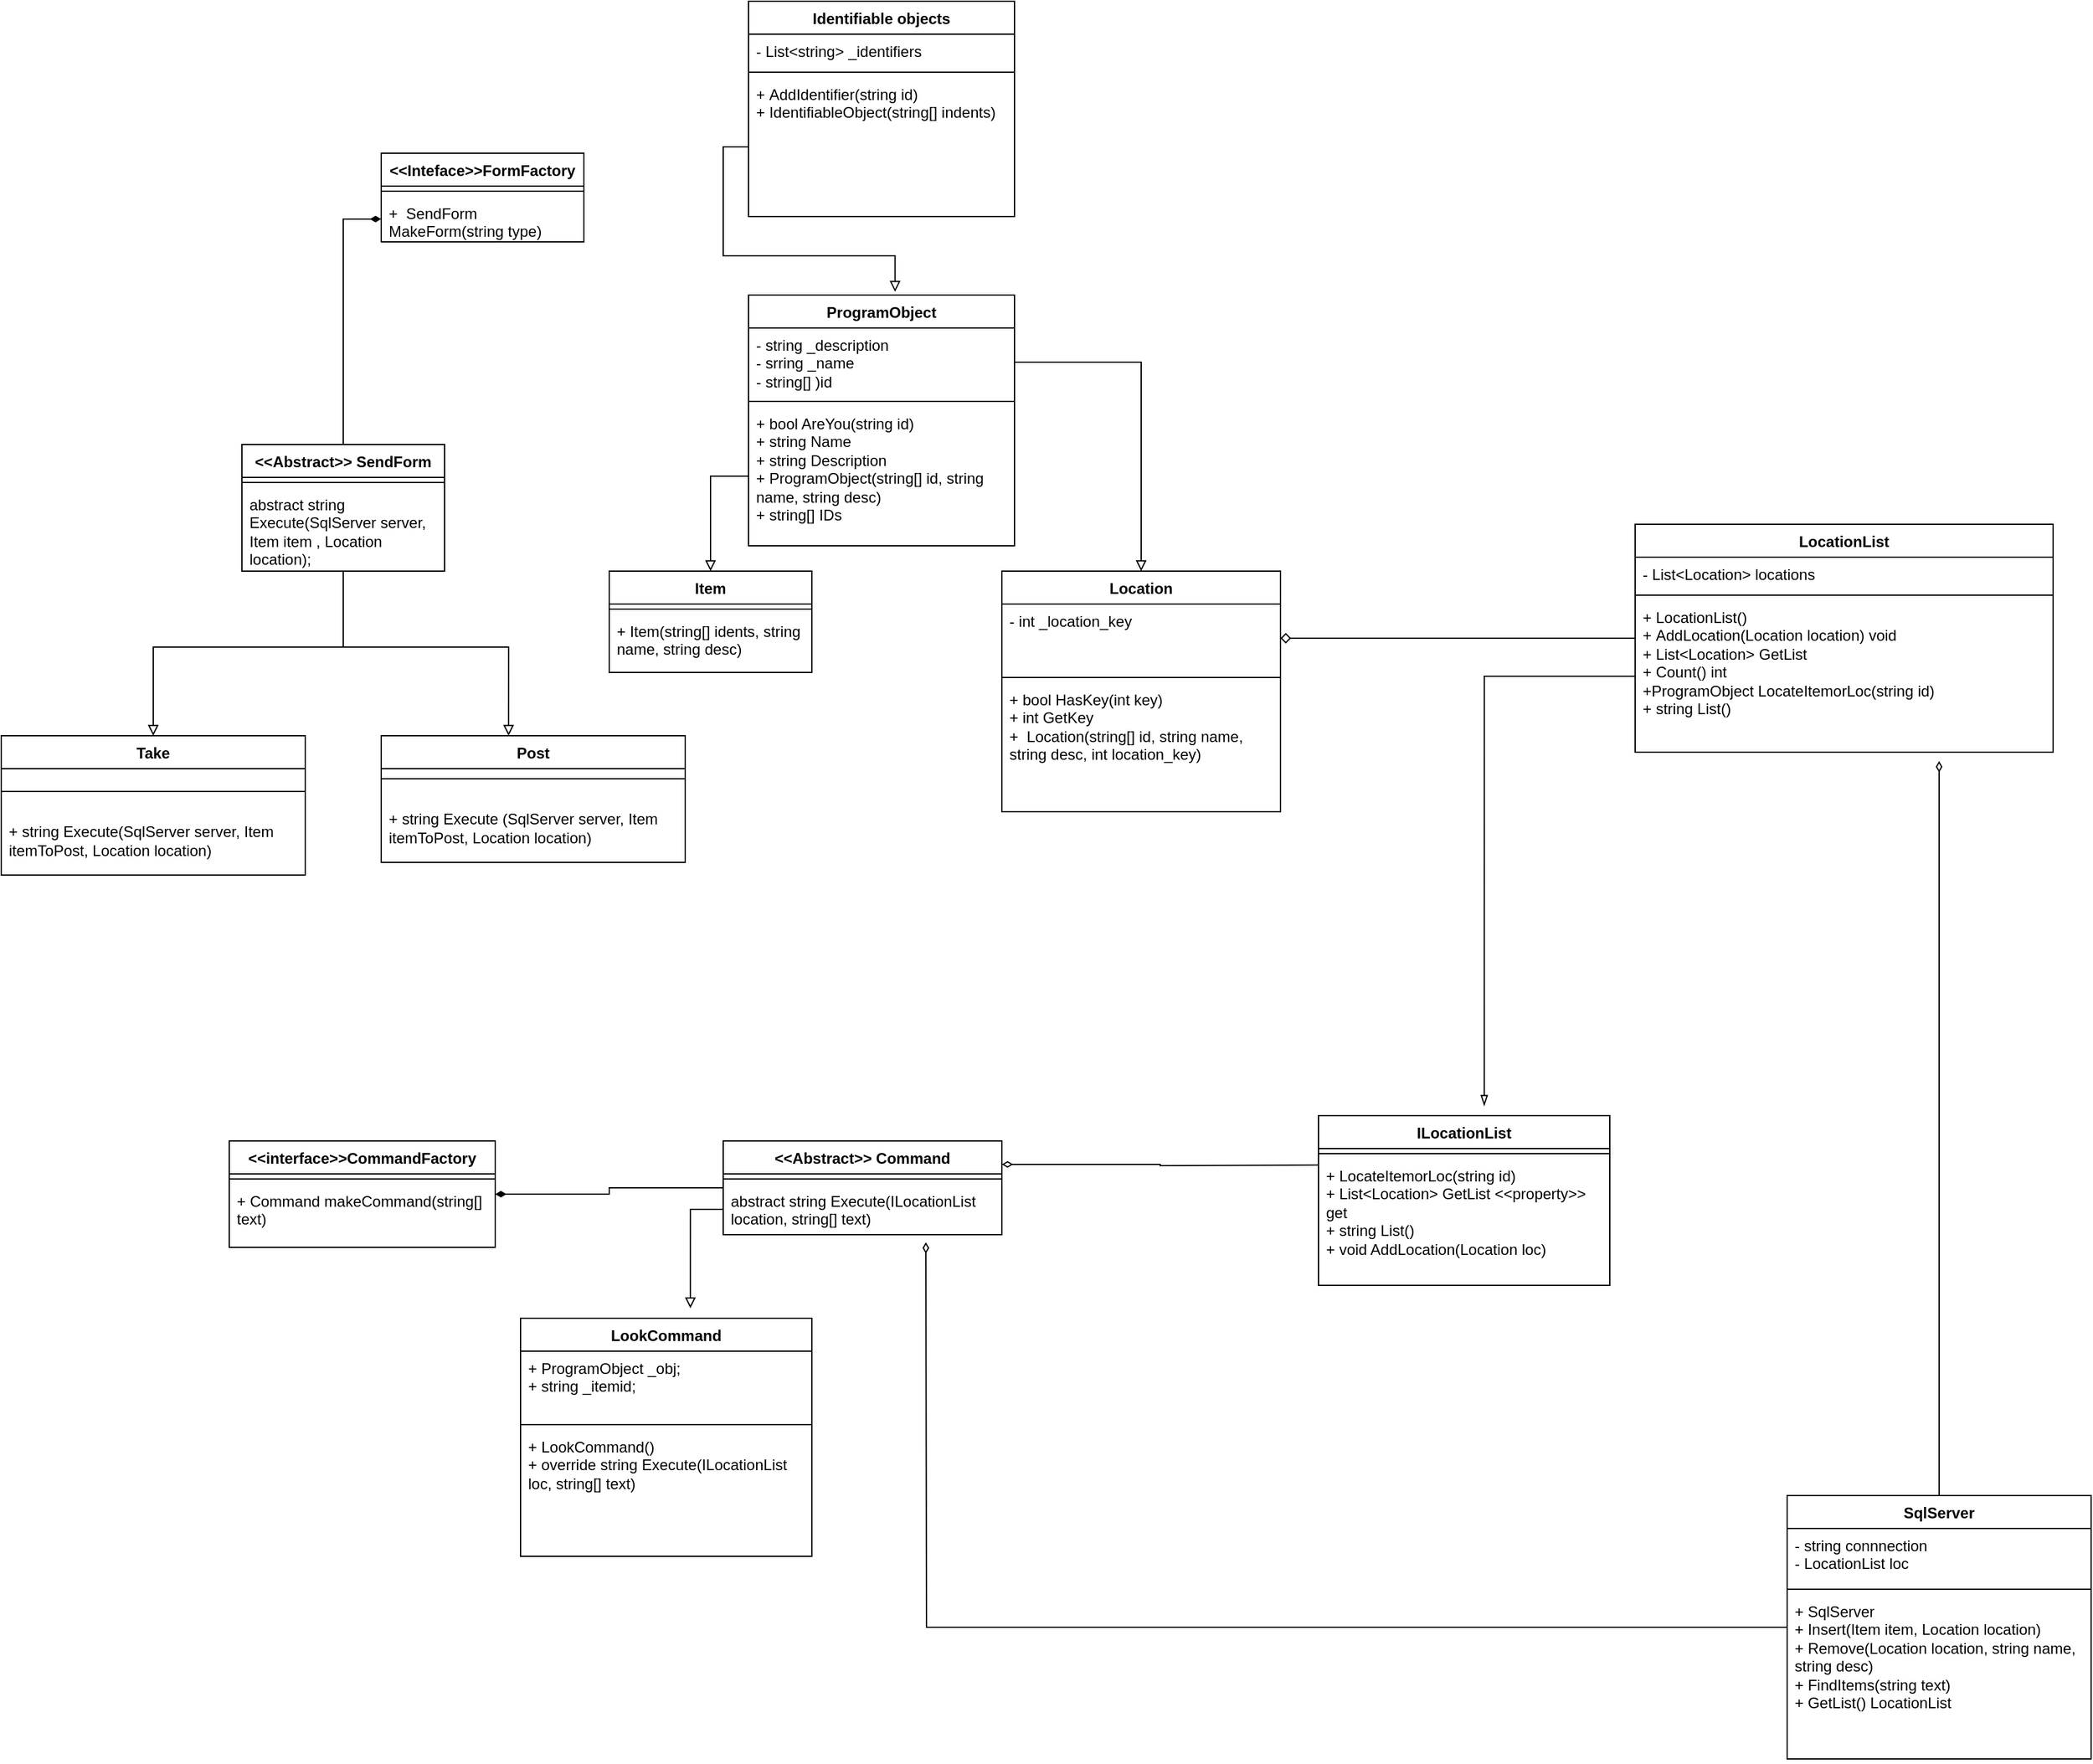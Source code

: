 <mxfile version="22.1.4" type="device">
  <diagram name="Page-1" id="B5ogXyrxy1tjj107a3Pw">
    <mxGraphModel dx="3563" dy="2540" grid="1" gridSize="10" guides="1" tooltips="1" connect="1" arrows="1" fold="1" page="1" pageScale="1" pageWidth="850" pageHeight="1100" math="0" shadow="0">
      <root>
        <mxCell id="0" />
        <mxCell id="1" parent="0" />
        <mxCell id="xcCEIMtzRKoT9lwyk6S9-1" value="Item" style="swimlane;fontStyle=1;align=center;verticalAlign=top;childLayout=stackLayout;horizontal=1;startSize=26;horizontalStack=0;resizeParent=1;resizeParentMax=0;resizeLast=0;collapsible=1;marginBottom=0;whiteSpace=wrap;html=1;" parent="1" vertex="1">
          <mxGeometry x="190" y="10" width="160" height="80" as="geometry" />
        </mxCell>
        <mxCell id="xcCEIMtzRKoT9lwyk6S9-3" value="" style="line;strokeWidth=1;fillColor=none;align=left;verticalAlign=middle;spacingTop=-1;spacingLeft=3;spacingRight=3;rotatable=0;labelPosition=right;points=[];portConstraint=eastwest;strokeColor=inherit;" parent="xcCEIMtzRKoT9lwyk6S9-1" vertex="1">
          <mxGeometry y="26" width="160" height="8" as="geometry" />
        </mxCell>
        <mxCell id="xcCEIMtzRKoT9lwyk6S9-4" value="+ Item(string[] idents, string name, string desc)" style="text;strokeColor=none;fillColor=none;align=left;verticalAlign=top;spacingLeft=4;spacingRight=4;overflow=hidden;rotatable=0;points=[[0,0.5],[1,0.5]];portConstraint=eastwest;whiteSpace=wrap;html=1;" parent="xcCEIMtzRKoT9lwyk6S9-1" vertex="1">
          <mxGeometry y="34" width="160" height="46" as="geometry" />
        </mxCell>
        <mxCell id="xcCEIMtzRKoT9lwyk6S9-10" value="Location" style="swimlane;fontStyle=1;align=center;verticalAlign=top;childLayout=stackLayout;horizontal=1;startSize=26;horizontalStack=0;resizeParent=1;resizeParentMax=0;resizeLast=0;collapsible=1;marginBottom=0;whiteSpace=wrap;html=1;" parent="1" vertex="1">
          <mxGeometry x="500" y="10" width="220" height="190" as="geometry" />
        </mxCell>
        <mxCell id="xcCEIMtzRKoT9lwyk6S9-11" value="-&amp;nbsp;int _location_key" style="text;strokeColor=none;fillColor=none;align=left;verticalAlign=top;spacingLeft=4;spacingRight=4;overflow=hidden;rotatable=0;points=[[0,0.5],[1,0.5]];portConstraint=eastwest;whiteSpace=wrap;html=1;" parent="xcCEIMtzRKoT9lwyk6S9-10" vertex="1">
          <mxGeometry y="26" width="220" height="54" as="geometry" />
        </mxCell>
        <mxCell id="xcCEIMtzRKoT9lwyk6S9-12" value="" style="line;strokeWidth=1;fillColor=none;align=left;verticalAlign=middle;spacingTop=-1;spacingLeft=3;spacingRight=3;rotatable=0;labelPosition=right;points=[];portConstraint=eastwest;strokeColor=inherit;" parent="xcCEIMtzRKoT9lwyk6S9-10" vertex="1">
          <mxGeometry y="80" width="220" height="8" as="geometry" />
        </mxCell>
        <mxCell id="xcCEIMtzRKoT9lwyk6S9-13" value="+&amp;nbsp;bool HasKey(int key)&lt;br&gt;+&amp;nbsp;int GetKey&lt;br&gt;+&amp;nbsp;&amp;nbsp;Location(string[] id, string name, string desc, int location_key)" style="text;strokeColor=none;fillColor=none;align=left;verticalAlign=top;spacingLeft=4;spacingRight=4;overflow=hidden;rotatable=0;points=[[0,0.5],[1,0.5]];portConstraint=eastwest;whiteSpace=wrap;html=1;" parent="xcCEIMtzRKoT9lwyk6S9-10" vertex="1">
          <mxGeometry y="88" width="220" height="102" as="geometry" />
        </mxCell>
        <mxCell id="T8LB12u7JjbfXj7A1_Jm-19" style="edgeStyle=orthogonalEdgeStyle;rounded=0;orthogonalLoop=1;jettySize=auto;html=1;entryX=1;entryY=0.5;entryDx=0;entryDy=0;endArrow=diamondThin;endFill=1;" parent="1" source="xcCEIMtzRKoT9lwyk6S9-20" target="T8LB12u7JjbfXj7A1_Jm-15" edge="1">
          <mxGeometry relative="1" as="geometry" />
        </mxCell>
        <mxCell id="xcCEIMtzRKoT9lwyk6S9-20" value="&amp;lt;&amp;lt;Abstract&amp;gt;&amp;gt; Command" style="swimlane;fontStyle=1;align=center;verticalAlign=top;childLayout=stackLayout;horizontal=1;startSize=26;horizontalStack=0;resizeParent=1;resizeParentMax=0;resizeLast=0;collapsible=1;marginBottom=0;whiteSpace=wrap;html=1;" parent="1" vertex="1">
          <mxGeometry x="280" y="460" width="220" height="74" as="geometry" />
        </mxCell>
        <mxCell id="xcCEIMtzRKoT9lwyk6S9-22" value="" style="line;strokeWidth=1;fillColor=none;align=left;verticalAlign=middle;spacingTop=-1;spacingLeft=3;spacingRight=3;rotatable=0;labelPosition=right;points=[];portConstraint=eastwest;strokeColor=inherit;" parent="xcCEIMtzRKoT9lwyk6S9-20" vertex="1">
          <mxGeometry y="26" width="220" height="8" as="geometry" />
        </mxCell>
        <mxCell id="xcCEIMtzRKoT9lwyk6S9-23" value="abstract string Execute(ILocationList location, string[] text)" style="text;strokeColor=none;fillColor=none;align=left;verticalAlign=top;spacingLeft=4;spacingRight=4;overflow=hidden;rotatable=0;points=[[0,0.5],[1,0.5]];portConstraint=eastwest;whiteSpace=wrap;html=1;" parent="xcCEIMtzRKoT9lwyk6S9-20" vertex="1">
          <mxGeometry y="34" width="220" height="40" as="geometry" />
        </mxCell>
        <mxCell id="xcCEIMtzRKoT9lwyk6S9-24" value="LookCommand" style="swimlane;fontStyle=1;align=center;verticalAlign=top;childLayout=stackLayout;horizontal=1;startSize=26;horizontalStack=0;resizeParent=1;resizeParentMax=0;resizeLast=0;collapsible=1;marginBottom=0;whiteSpace=wrap;html=1;" parent="1" vertex="1">
          <mxGeometry x="120" y="600" width="230" height="188" as="geometry" />
        </mxCell>
        <mxCell id="xcCEIMtzRKoT9lwyk6S9-25" value="&lt;div&gt;+ ProgramObject _obj;&lt;/div&gt;&lt;div&gt;+ string _itemid;&lt;/div&gt;" style="text;strokeColor=none;fillColor=none;align=left;verticalAlign=top;spacingLeft=4;spacingRight=4;overflow=hidden;rotatable=0;points=[[0,0.5],[1,0.5]];portConstraint=eastwest;whiteSpace=wrap;html=1;" parent="xcCEIMtzRKoT9lwyk6S9-24" vertex="1">
          <mxGeometry y="26" width="230" height="54" as="geometry" />
        </mxCell>
        <mxCell id="xcCEIMtzRKoT9lwyk6S9-26" value="" style="line;strokeWidth=1;fillColor=none;align=left;verticalAlign=middle;spacingTop=-1;spacingLeft=3;spacingRight=3;rotatable=0;labelPosition=right;points=[];portConstraint=eastwest;strokeColor=inherit;" parent="xcCEIMtzRKoT9lwyk6S9-24" vertex="1">
          <mxGeometry y="80" width="230" height="8" as="geometry" />
        </mxCell>
        <mxCell id="xcCEIMtzRKoT9lwyk6S9-27" value="+ LookCommand()&lt;br&gt;+&amp;nbsp;override string Execute(ILocationList loc, string[] text)" style="text;strokeColor=none;fillColor=none;align=left;verticalAlign=top;spacingLeft=4;spacingRight=4;overflow=hidden;rotatable=0;points=[[0,0.5],[1,0.5]];portConstraint=eastwest;whiteSpace=wrap;html=1;" parent="xcCEIMtzRKoT9lwyk6S9-24" vertex="1">
          <mxGeometry y="88" width="230" height="100" as="geometry" />
        </mxCell>
        <mxCell id="xcCEIMtzRKoT9lwyk6S9-32" value="Post" style="swimlane;fontStyle=1;align=center;verticalAlign=top;childLayout=stackLayout;horizontal=1;startSize=26;horizontalStack=0;resizeParent=1;resizeParentMax=0;resizeLast=0;collapsible=1;marginBottom=0;whiteSpace=wrap;html=1;" parent="1" vertex="1">
          <mxGeometry x="10" y="140" width="240" height="100" as="geometry" />
        </mxCell>
        <mxCell id="xcCEIMtzRKoT9lwyk6S9-33" value="&lt;div&gt;&lt;br&gt;&lt;/div&gt;" style="text;strokeColor=none;fillColor=none;align=left;verticalAlign=top;spacingLeft=4;spacingRight=4;overflow=hidden;rotatable=0;points=[[0,0.5],[1,0.5]];portConstraint=eastwest;whiteSpace=wrap;html=1;" parent="xcCEIMtzRKoT9lwyk6S9-32" vertex="1">
          <mxGeometry y="26" width="240" height="4" as="geometry" />
        </mxCell>
        <mxCell id="xcCEIMtzRKoT9lwyk6S9-34" value="" style="line;strokeWidth=1;fillColor=none;align=left;verticalAlign=middle;spacingTop=-1;spacingLeft=3;spacingRight=3;rotatable=0;labelPosition=right;points=[];portConstraint=eastwest;strokeColor=inherit;" parent="xcCEIMtzRKoT9lwyk6S9-32" vertex="1">
          <mxGeometry y="30" width="240" height="8" as="geometry" />
        </mxCell>
        <mxCell id="xcCEIMtzRKoT9lwyk6S9-35" value="&lt;br&gt;+&amp;nbsp;string Execute&amp;nbsp;(SqlServer server, Item itemToPost, Location location)" style="text;strokeColor=none;fillColor=none;align=left;verticalAlign=top;spacingLeft=4;spacingRight=4;overflow=hidden;rotatable=0;points=[[0,0.5],[1,0.5]];portConstraint=eastwest;whiteSpace=wrap;html=1;" parent="xcCEIMtzRKoT9lwyk6S9-32" vertex="1">
          <mxGeometry y="38" width="240" height="62" as="geometry" />
        </mxCell>
        <mxCell id="xcCEIMtzRKoT9lwyk6S9-36" style="edgeStyle=orthogonalEdgeStyle;rounded=0;orthogonalLoop=1;jettySize=auto;html=1;entryX=0.583;entryY=-0.042;entryDx=0;entryDy=0;entryPerimeter=0;endArrow=block;endFill=0;" parent="1" source="xcCEIMtzRKoT9lwyk6S9-23" target="xcCEIMtzRKoT9lwyk6S9-24" edge="1">
          <mxGeometry relative="1" as="geometry" />
        </mxCell>
        <mxCell id="xcCEIMtzRKoT9lwyk6S9-53" value="ProgramObject" style="swimlane;fontStyle=1;align=center;verticalAlign=top;childLayout=stackLayout;horizontal=1;startSize=26;horizontalStack=0;resizeParent=1;resizeParentMax=0;resizeLast=0;collapsible=1;marginBottom=0;whiteSpace=wrap;html=1;" parent="1" vertex="1">
          <mxGeometry x="300" y="-208" width="210" height="198" as="geometry" />
        </mxCell>
        <mxCell id="xcCEIMtzRKoT9lwyk6S9-54" value="- string _description&lt;br&gt;- srring _name&lt;br&gt;- string[] )id" style="text;strokeColor=none;fillColor=none;align=left;verticalAlign=top;spacingLeft=4;spacingRight=4;overflow=hidden;rotatable=0;points=[[0,0.5],[1,0.5]];portConstraint=eastwest;whiteSpace=wrap;html=1;" parent="xcCEIMtzRKoT9lwyk6S9-53" vertex="1">
          <mxGeometry y="26" width="210" height="54" as="geometry" />
        </mxCell>
        <mxCell id="xcCEIMtzRKoT9lwyk6S9-55" value="" style="line;strokeWidth=1;fillColor=none;align=left;verticalAlign=middle;spacingTop=-1;spacingLeft=3;spacingRight=3;rotatable=0;labelPosition=right;points=[];portConstraint=eastwest;strokeColor=inherit;" parent="xcCEIMtzRKoT9lwyk6S9-53" vertex="1">
          <mxGeometry y="80" width="210" height="8" as="geometry" />
        </mxCell>
        <mxCell id="xcCEIMtzRKoT9lwyk6S9-56" value="+ bool AreYou(string id)&lt;br&gt;+&amp;nbsp;string Name&lt;br&gt;+ string Description&lt;br&gt;+ ProgramObject(string[] id, string name, string desc)&lt;br&gt;+&amp;nbsp;string[] IDs" style="text;strokeColor=none;fillColor=none;align=left;verticalAlign=top;spacingLeft=4;spacingRight=4;overflow=hidden;rotatable=0;points=[[0,0.5],[1,0.5]];portConstraint=eastwest;whiteSpace=wrap;html=1;" parent="xcCEIMtzRKoT9lwyk6S9-53" vertex="1">
          <mxGeometry y="88" width="210" height="110" as="geometry" />
        </mxCell>
        <mxCell id="T8LB12u7JjbfXj7A1_Jm-3" style="edgeStyle=orthogonalEdgeStyle;rounded=0;orthogonalLoop=1;jettySize=auto;html=1;endArrow=block;endFill=0;" parent="1" source="xcCEIMtzRKoT9lwyk6S9-56" target="xcCEIMtzRKoT9lwyk6S9-1" edge="1">
          <mxGeometry relative="1" as="geometry" />
        </mxCell>
        <mxCell id="T8LB12u7JjbfXj7A1_Jm-4" style="edgeStyle=orthogonalEdgeStyle;rounded=0;orthogonalLoop=1;jettySize=auto;html=1;entryX=0.5;entryY=0;entryDx=0;entryDy=0;endArrow=block;endFill=0;" parent="1" source="xcCEIMtzRKoT9lwyk6S9-54" target="xcCEIMtzRKoT9lwyk6S9-10" edge="1">
          <mxGeometry relative="1" as="geometry" />
        </mxCell>
        <mxCell id="T8LB12u7JjbfXj7A1_Jm-12" style="edgeStyle=orthogonalEdgeStyle;rounded=0;orthogonalLoop=1;jettySize=auto;html=1;entryX=1;entryY=0.5;entryDx=0;entryDy=0;endArrow=diamond;endFill=0;" parent="1" source="T8LB12u7JjbfXj7A1_Jm-5" target="xcCEIMtzRKoT9lwyk6S9-11" edge="1">
          <mxGeometry relative="1" as="geometry" />
        </mxCell>
        <mxCell id="T8LB12u7JjbfXj7A1_Jm-5" value="LocationList" style="swimlane;fontStyle=1;align=center;verticalAlign=top;childLayout=stackLayout;horizontal=1;startSize=26;horizontalStack=0;resizeParent=1;resizeParentMax=0;resizeLast=0;collapsible=1;marginBottom=0;whiteSpace=wrap;html=1;" parent="1" vertex="1">
          <mxGeometry x="1000" y="-27" width="330" height="180" as="geometry" />
        </mxCell>
        <mxCell id="T8LB12u7JjbfXj7A1_Jm-6" value="-&amp;nbsp;List&amp;lt;Location&amp;gt; locations" style="text;strokeColor=none;fillColor=none;align=left;verticalAlign=top;spacingLeft=4;spacingRight=4;overflow=hidden;rotatable=0;points=[[0,0.5],[1,0.5]];portConstraint=eastwest;whiteSpace=wrap;html=1;" parent="T8LB12u7JjbfXj7A1_Jm-5" vertex="1">
          <mxGeometry y="26" width="330" height="26" as="geometry" />
        </mxCell>
        <mxCell id="T8LB12u7JjbfXj7A1_Jm-7" value="" style="line;strokeWidth=1;fillColor=none;align=left;verticalAlign=middle;spacingTop=-1;spacingLeft=3;spacingRight=3;rotatable=0;labelPosition=right;points=[];portConstraint=eastwest;strokeColor=inherit;" parent="T8LB12u7JjbfXj7A1_Jm-5" vertex="1">
          <mxGeometry y="52" width="330" height="8" as="geometry" />
        </mxCell>
        <mxCell id="T8LB12u7JjbfXj7A1_Jm-8" value="+&amp;nbsp;LocationList()&lt;br&gt;+&amp;nbsp;AddLocation(Location location) void&lt;br&gt;+ List&amp;lt;Location&amp;gt; GetList&lt;br&gt;+ Count() int&lt;br&gt;+ProgramObject LocateItemorLoc(string id)&lt;br&gt;+&amp;nbsp;string List()" style="text;strokeColor=none;fillColor=none;align=left;verticalAlign=top;spacingLeft=4;spacingRight=4;overflow=hidden;rotatable=0;points=[[0,0.5],[1,0.5]];portConstraint=eastwest;whiteSpace=wrap;html=1;" parent="T8LB12u7JjbfXj7A1_Jm-5" vertex="1">
          <mxGeometry y="60" width="330" height="120" as="geometry" />
        </mxCell>
        <mxCell id="T8LB12u7JjbfXj7A1_Jm-15" value="&amp;lt;&amp;lt;interface&amp;gt;&amp;gt;CommandFactory" style="swimlane;fontStyle=1;align=center;verticalAlign=top;childLayout=stackLayout;horizontal=1;startSize=26;horizontalStack=0;resizeParent=1;resizeParentMax=0;resizeLast=0;collapsible=1;marginBottom=0;whiteSpace=wrap;html=1;" parent="1" vertex="1">
          <mxGeometry x="-110" y="460" width="210" height="84" as="geometry" />
        </mxCell>
        <mxCell id="T8LB12u7JjbfXj7A1_Jm-17" value="" style="line;strokeWidth=1;fillColor=none;align=left;verticalAlign=middle;spacingTop=-1;spacingLeft=3;spacingRight=3;rotatable=0;labelPosition=right;points=[];portConstraint=eastwest;strokeColor=inherit;" parent="T8LB12u7JjbfXj7A1_Jm-15" vertex="1">
          <mxGeometry y="26" width="210" height="8" as="geometry" />
        </mxCell>
        <mxCell id="T8LB12u7JjbfXj7A1_Jm-18" value="+&amp;nbsp;Command makeCommand(string[] text)" style="text;strokeColor=none;fillColor=none;align=left;verticalAlign=top;spacingLeft=4;spacingRight=4;overflow=hidden;rotatable=0;points=[[0,0.5],[1,0.5]];portConstraint=eastwest;whiteSpace=wrap;html=1;" parent="T8LB12u7JjbfXj7A1_Jm-15" vertex="1">
          <mxGeometry y="34" width="210" height="50" as="geometry" />
        </mxCell>
        <mxCell id="B4mwlcSrtj21c0jVO6mD-1" value="ILocationList" style="swimlane;fontStyle=1;align=center;verticalAlign=top;childLayout=stackLayout;horizontal=1;startSize=26;horizontalStack=0;resizeParent=1;resizeParentMax=0;resizeLast=0;collapsible=1;marginBottom=0;whiteSpace=wrap;html=1;" parent="1" vertex="1">
          <mxGeometry x="750" y="440" width="230" height="134" as="geometry" />
        </mxCell>
        <mxCell id="B4mwlcSrtj21c0jVO6mD-3" value="" style="line;strokeWidth=1;fillColor=none;align=left;verticalAlign=middle;spacingTop=-1;spacingLeft=3;spacingRight=3;rotatable=0;labelPosition=right;points=[];portConstraint=eastwest;strokeColor=inherit;" parent="B4mwlcSrtj21c0jVO6mD-1" vertex="1">
          <mxGeometry y="26" width="230" height="8" as="geometry" />
        </mxCell>
        <mxCell id="B4mwlcSrtj21c0jVO6mD-4" value="+ LocateItemorLoc(string id)&lt;br&gt;+ List&amp;lt;Location&amp;gt; GetList &amp;lt;&amp;lt;property&amp;gt;&amp;gt; get&lt;br&gt;+ string List()&lt;br&gt;+ void AddLocation(Location loc)" style="text;strokeColor=none;fillColor=none;align=left;verticalAlign=top;spacingLeft=4;spacingRight=4;overflow=hidden;rotatable=0;points=[[0,0.5],[1,0.5]];portConstraint=eastwest;whiteSpace=wrap;html=1;" parent="B4mwlcSrtj21c0jVO6mD-1" vertex="1">
          <mxGeometry y="34" width="230" height="100" as="geometry" />
        </mxCell>
        <mxCell id="B4mwlcSrtj21c0jVO6mD-5" style="edgeStyle=orthogonalEdgeStyle;rounded=0;orthogonalLoop=1;jettySize=auto;html=1;entryX=0.569;entryY=-0.058;entryDx=0;entryDy=0;entryPerimeter=0;endArrow=blockThin;endFill=0;" parent="1" source="T8LB12u7JjbfXj7A1_Jm-8" target="B4mwlcSrtj21c0jVO6mD-1" edge="1">
          <mxGeometry relative="1" as="geometry" />
        </mxCell>
        <mxCell id="B4mwlcSrtj21c0jVO6mD-6" style="edgeStyle=orthogonalEdgeStyle;rounded=0;orthogonalLoop=1;jettySize=auto;html=1;entryX=1;entryY=0.25;entryDx=0;entryDy=0;endArrow=diamondThin;endFill=0;" parent="1" target="xcCEIMtzRKoT9lwyk6S9-20" edge="1">
          <mxGeometry relative="1" as="geometry">
            <mxPoint x="750" y="479" as="sourcePoint" />
          </mxGeometry>
        </mxCell>
        <mxCell id="rA3M5NtRmFevxLukgR5l-1" value="Identifiable objects" style="swimlane;fontStyle=1;align=center;verticalAlign=top;childLayout=stackLayout;horizontal=1;startSize=26;horizontalStack=0;resizeParent=1;resizeParentMax=0;resizeLast=0;collapsible=1;marginBottom=0;whiteSpace=wrap;html=1;" parent="1" vertex="1">
          <mxGeometry x="300" y="-440" width="210" height="170" as="geometry" />
        </mxCell>
        <mxCell id="rA3M5NtRmFevxLukgR5l-2" value="- List&amp;lt;string&amp;gt; _identifiers" style="text;strokeColor=none;fillColor=none;align=left;verticalAlign=top;spacingLeft=4;spacingRight=4;overflow=hidden;rotatable=0;points=[[0,0.5],[1,0.5]];portConstraint=eastwest;whiteSpace=wrap;html=1;" parent="rA3M5NtRmFevxLukgR5l-1" vertex="1">
          <mxGeometry y="26" width="210" height="26" as="geometry" />
        </mxCell>
        <mxCell id="rA3M5NtRmFevxLukgR5l-3" value="" style="line;strokeWidth=1;fillColor=none;align=left;verticalAlign=middle;spacingTop=-1;spacingLeft=3;spacingRight=3;rotatable=0;labelPosition=right;points=[];portConstraint=eastwest;strokeColor=inherit;" parent="rA3M5NtRmFevxLukgR5l-1" vertex="1">
          <mxGeometry y="52" width="210" height="8" as="geometry" />
        </mxCell>
        <mxCell id="rA3M5NtRmFevxLukgR5l-4" value="+&amp;nbsp;AddIdentifier(string id)&lt;br&gt;+&amp;nbsp;IdentifiableObject(string[] indents)" style="text;strokeColor=none;fillColor=none;align=left;verticalAlign=top;spacingLeft=4;spacingRight=4;overflow=hidden;rotatable=0;points=[[0,0.5],[1,0.5]];portConstraint=eastwest;whiteSpace=wrap;html=1;" parent="rA3M5NtRmFevxLukgR5l-1" vertex="1">
          <mxGeometry y="60" width="210" height="110" as="geometry" />
        </mxCell>
        <mxCell id="rA3M5NtRmFevxLukgR5l-13" style="edgeStyle=orthogonalEdgeStyle;rounded=0;orthogonalLoop=1;jettySize=auto;html=1;entryX=0.551;entryY=-0.013;entryDx=0;entryDy=0;entryPerimeter=0;endArrow=block;endFill=0;" parent="1" source="rA3M5NtRmFevxLukgR5l-4" target="xcCEIMtzRKoT9lwyk6S9-53" edge="1">
          <mxGeometry relative="1" as="geometry" />
        </mxCell>
        <mxCell id="H6qBOcClt7uM8LeXSZHF-9" value="Take" style="swimlane;fontStyle=1;align=center;verticalAlign=top;childLayout=stackLayout;horizontal=1;startSize=26;horizontalStack=0;resizeParent=1;resizeParentMax=0;resizeLast=0;collapsible=1;marginBottom=0;whiteSpace=wrap;html=1;" parent="1" vertex="1">
          <mxGeometry x="-290" y="140" width="240" height="110" as="geometry" />
        </mxCell>
        <mxCell id="H6qBOcClt7uM8LeXSZHF-10" value="&lt;div&gt;&lt;br&gt;&lt;/div&gt;" style="text;strokeColor=none;fillColor=none;align=left;verticalAlign=top;spacingLeft=4;spacingRight=4;overflow=hidden;rotatable=0;points=[[0,0.5],[1,0.5]];portConstraint=eastwest;whiteSpace=wrap;html=1;" parent="H6qBOcClt7uM8LeXSZHF-9" vertex="1">
          <mxGeometry y="26" width="240" height="14" as="geometry" />
        </mxCell>
        <mxCell id="H6qBOcClt7uM8LeXSZHF-11" value="" style="line;strokeWidth=1;fillColor=none;align=left;verticalAlign=middle;spacingTop=-1;spacingLeft=3;spacingRight=3;rotatable=0;labelPosition=right;points=[];portConstraint=eastwest;strokeColor=inherit;" parent="H6qBOcClt7uM8LeXSZHF-9" vertex="1">
          <mxGeometry y="40" width="240" height="8" as="geometry" />
        </mxCell>
        <mxCell id="H6qBOcClt7uM8LeXSZHF-12" value="&lt;br&gt;+&amp;nbsp;string Execute(SqlServer server, Item itemToPost, Location location)" style="text;strokeColor=none;fillColor=none;align=left;verticalAlign=top;spacingLeft=4;spacingRight=4;overflow=hidden;rotatable=0;points=[[0,0.5],[1,0.5]];portConstraint=eastwest;whiteSpace=wrap;html=1;" parent="H6qBOcClt7uM8LeXSZHF-9" vertex="1">
          <mxGeometry y="48" width="240" height="62" as="geometry" />
        </mxCell>
        <mxCell id="D8peiMwS4GSlnoeIDgnq-9" style="edgeStyle=orthogonalEdgeStyle;rounded=0;orthogonalLoop=1;jettySize=auto;html=1;entryX=0.5;entryY=0;entryDx=0;entryDy=0;endArrow=block;endFill=0;" parent="1" source="D8peiMwS4GSlnoeIDgnq-1" target="H6qBOcClt7uM8LeXSZHF-9" edge="1">
          <mxGeometry relative="1" as="geometry">
            <Array as="points">
              <mxPoint x="-20" y="70" />
              <mxPoint x="-170" y="70" />
            </Array>
          </mxGeometry>
        </mxCell>
        <mxCell id="D8peiMwS4GSlnoeIDgnq-11" style="edgeStyle=orthogonalEdgeStyle;rounded=0;orthogonalLoop=1;jettySize=auto;html=1;endArrow=diamondThin;endFill=1;" parent="1" source="D8peiMwS4GSlnoeIDgnq-1" target="D8peiMwS4GSlnoeIDgnq-8" edge="1">
          <mxGeometry relative="1" as="geometry" />
        </mxCell>
        <mxCell id="D8peiMwS4GSlnoeIDgnq-1" value="&amp;lt;&amp;lt;Abstract&amp;gt;&amp;gt; SendForm" style="swimlane;fontStyle=1;align=center;verticalAlign=top;childLayout=stackLayout;horizontal=1;startSize=26;horizontalStack=0;resizeParent=1;resizeParentMax=0;resizeLast=0;collapsible=1;marginBottom=0;whiteSpace=wrap;html=1;" parent="1" vertex="1">
          <mxGeometry x="-100" y="-90" width="160" height="100" as="geometry" />
        </mxCell>
        <mxCell id="D8peiMwS4GSlnoeIDgnq-3" value="" style="line;strokeWidth=1;fillColor=none;align=left;verticalAlign=middle;spacingTop=-1;spacingLeft=3;spacingRight=3;rotatable=0;labelPosition=right;points=[];portConstraint=eastwest;strokeColor=inherit;" parent="D8peiMwS4GSlnoeIDgnq-1" vertex="1">
          <mxGeometry y="26" width="160" height="8" as="geometry" />
        </mxCell>
        <mxCell id="D8peiMwS4GSlnoeIDgnq-4" value="abstract string Execute(SqlServer server, Item item , Location location);" style="text;strokeColor=none;fillColor=none;align=left;verticalAlign=top;spacingLeft=4;spacingRight=4;overflow=hidden;rotatable=0;points=[[0,0.5],[1,0.5]];portConstraint=eastwest;whiteSpace=wrap;html=1;" parent="D8peiMwS4GSlnoeIDgnq-1" vertex="1">
          <mxGeometry y="34" width="160" height="66" as="geometry" />
        </mxCell>
        <mxCell id="D8peiMwS4GSlnoeIDgnq-5" value="&amp;lt;&amp;lt;Inteface&amp;gt;&amp;gt;FormFactory" style="swimlane;fontStyle=1;align=center;verticalAlign=top;childLayout=stackLayout;horizontal=1;startSize=26;horizontalStack=0;resizeParent=1;resizeParentMax=0;resizeLast=0;collapsible=1;marginBottom=0;whiteSpace=wrap;html=1;" parent="1" vertex="1">
          <mxGeometry x="10" y="-320" width="160" height="70" as="geometry" />
        </mxCell>
        <mxCell id="D8peiMwS4GSlnoeIDgnq-7" value="" style="line;strokeWidth=1;fillColor=none;align=left;verticalAlign=middle;spacingTop=-1;spacingLeft=3;spacingRight=3;rotatable=0;labelPosition=right;points=[];portConstraint=eastwest;strokeColor=inherit;" parent="D8peiMwS4GSlnoeIDgnq-5" vertex="1">
          <mxGeometry y="26" width="160" height="8" as="geometry" />
        </mxCell>
        <mxCell id="D8peiMwS4GSlnoeIDgnq-8" value="+&amp;nbsp;&amp;nbsp;SendForm MakeForm(string type)" style="text;strokeColor=none;fillColor=none;align=left;verticalAlign=top;spacingLeft=4;spacingRight=4;overflow=hidden;rotatable=0;points=[[0,0.5],[1,0.5]];portConstraint=eastwest;whiteSpace=wrap;html=1;" parent="D8peiMwS4GSlnoeIDgnq-5" vertex="1">
          <mxGeometry y="34" width="160" height="36" as="geometry" />
        </mxCell>
        <mxCell id="D8peiMwS4GSlnoeIDgnq-10" style="edgeStyle=orthogonalEdgeStyle;rounded=0;orthogonalLoop=1;jettySize=auto;html=1;entryX=0.419;entryY=-0.018;entryDx=0;entryDy=0;entryPerimeter=0;endArrow=block;endFill=0;" parent="1" edge="1">
          <mxGeometry relative="1" as="geometry">
            <Array as="points">
              <mxPoint x="-20" y="70" />
              <mxPoint x="111" y="70" />
            </Array>
            <mxPoint x="-20" y="43.8" as="sourcePoint" />
            <mxPoint x="110.56" y="140.0" as="targetPoint" />
          </mxGeometry>
        </mxCell>
        <mxCell id="HDH6Dvz1z7qNtitEzKeQ-1" style="edgeStyle=orthogonalEdgeStyle;rounded=0;orthogonalLoop=1;jettySize=auto;html=1;endArrow=diamondThin;endFill=0;" parent="1" source="DFso90_e4sYjMJZ8s3HT-1" edge="1">
          <mxGeometry relative="1" as="geometry">
            <mxPoint x="1240" y="160" as="targetPoint" />
          </mxGeometry>
        </mxCell>
        <mxCell id="4sNIQ7NUsNFq1c0W-7Gs-2" style="edgeStyle=orthogonalEdgeStyle;rounded=0;orthogonalLoop=1;jettySize=auto;html=1;endArrow=diamondThin;endFill=0;" edge="1" parent="1" source="DFso90_e4sYjMJZ8s3HT-1">
          <mxGeometry relative="1" as="geometry">
            <mxPoint x="440" y="540" as="targetPoint" />
          </mxGeometry>
        </mxCell>
        <mxCell id="DFso90_e4sYjMJZ8s3HT-1" value="SqlServer" style="swimlane;fontStyle=1;align=center;verticalAlign=top;childLayout=stackLayout;horizontal=1;startSize=26;horizontalStack=0;resizeParent=1;resizeParentMax=0;resizeLast=0;collapsible=1;marginBottom=0;whiteSpace=wrap;html=1;" parent="1" vertex="1">
          <mxGeometry x="1120" y="740" width="240" height="208" as="geometry" />
        </mxCell>
        <mxCell id="DFso90_e4sYjMJZ8s3HT-2" value="- string connnection&lt;br&gt;- LocationList loc" style="text;strokeColor=none;fillColor=none;align=left;verticalAlign=top;spacingLeft=4;spacingRight=4;overflow=hidden;rotatable=0;points=[[0,0.5],[1,0.5]];portConstraint=eastwest;whiteSpace=wrap;html=1;" parent="DFso90_e4sYjMJZ8s3HT-1" vertex="1">
          <mxGeometry y="26" width="240" height="44" as="geometry" />
        </mxCell>
        <mxCell id="DFso90_e4sYjMJZ8s3HT-3" value="" style="line;strokeWidth=1;fillColor=none;align=left;verticalAlign=middle;spacingTop=-1;spacingLeft=3;spacingRight=3;rotatable=0;labelPosition=right;points=[];portConstraint=eastwest;strokeColor=inherit;" parent="DFso90_e4sYjMJZ8s3HT-1" vertex="1">
          <mxGeometry y="70" width="240" height="8" as="geometry" />
        </mxCell>
        <mxCell id="DFso90_e4sYjMJZ8s3HT-4" value="+ SqlServer&lt;br&gt;+ Insert(Item item, Location location)&lt;br&gt;+ Remove(Location location, string name, string desc)&lt;br&gt;+ FindItems(string text)&lt;br&gt;+ GetList() LocationList&amp;nbsp;" style="text;strokeColor=none;fillColor=none;align=left;verticalAlign=top;spacingLeft=4;spacingRight=4;overflow=hidden;rotatable=0;points=[[0,0.5],[1,0.5]];portConstraint=eastwest;whiteSpace=wrap;html=1;" parent="DFso90_e4sYjMJZ8s3HT-1" vertex="1">
          <mxGeometry y="78" width="240" height="130" as="geometry" />
        </mxCell>
      </root>
    </mxGraphModel>
  </diagram>
</mxfile>
